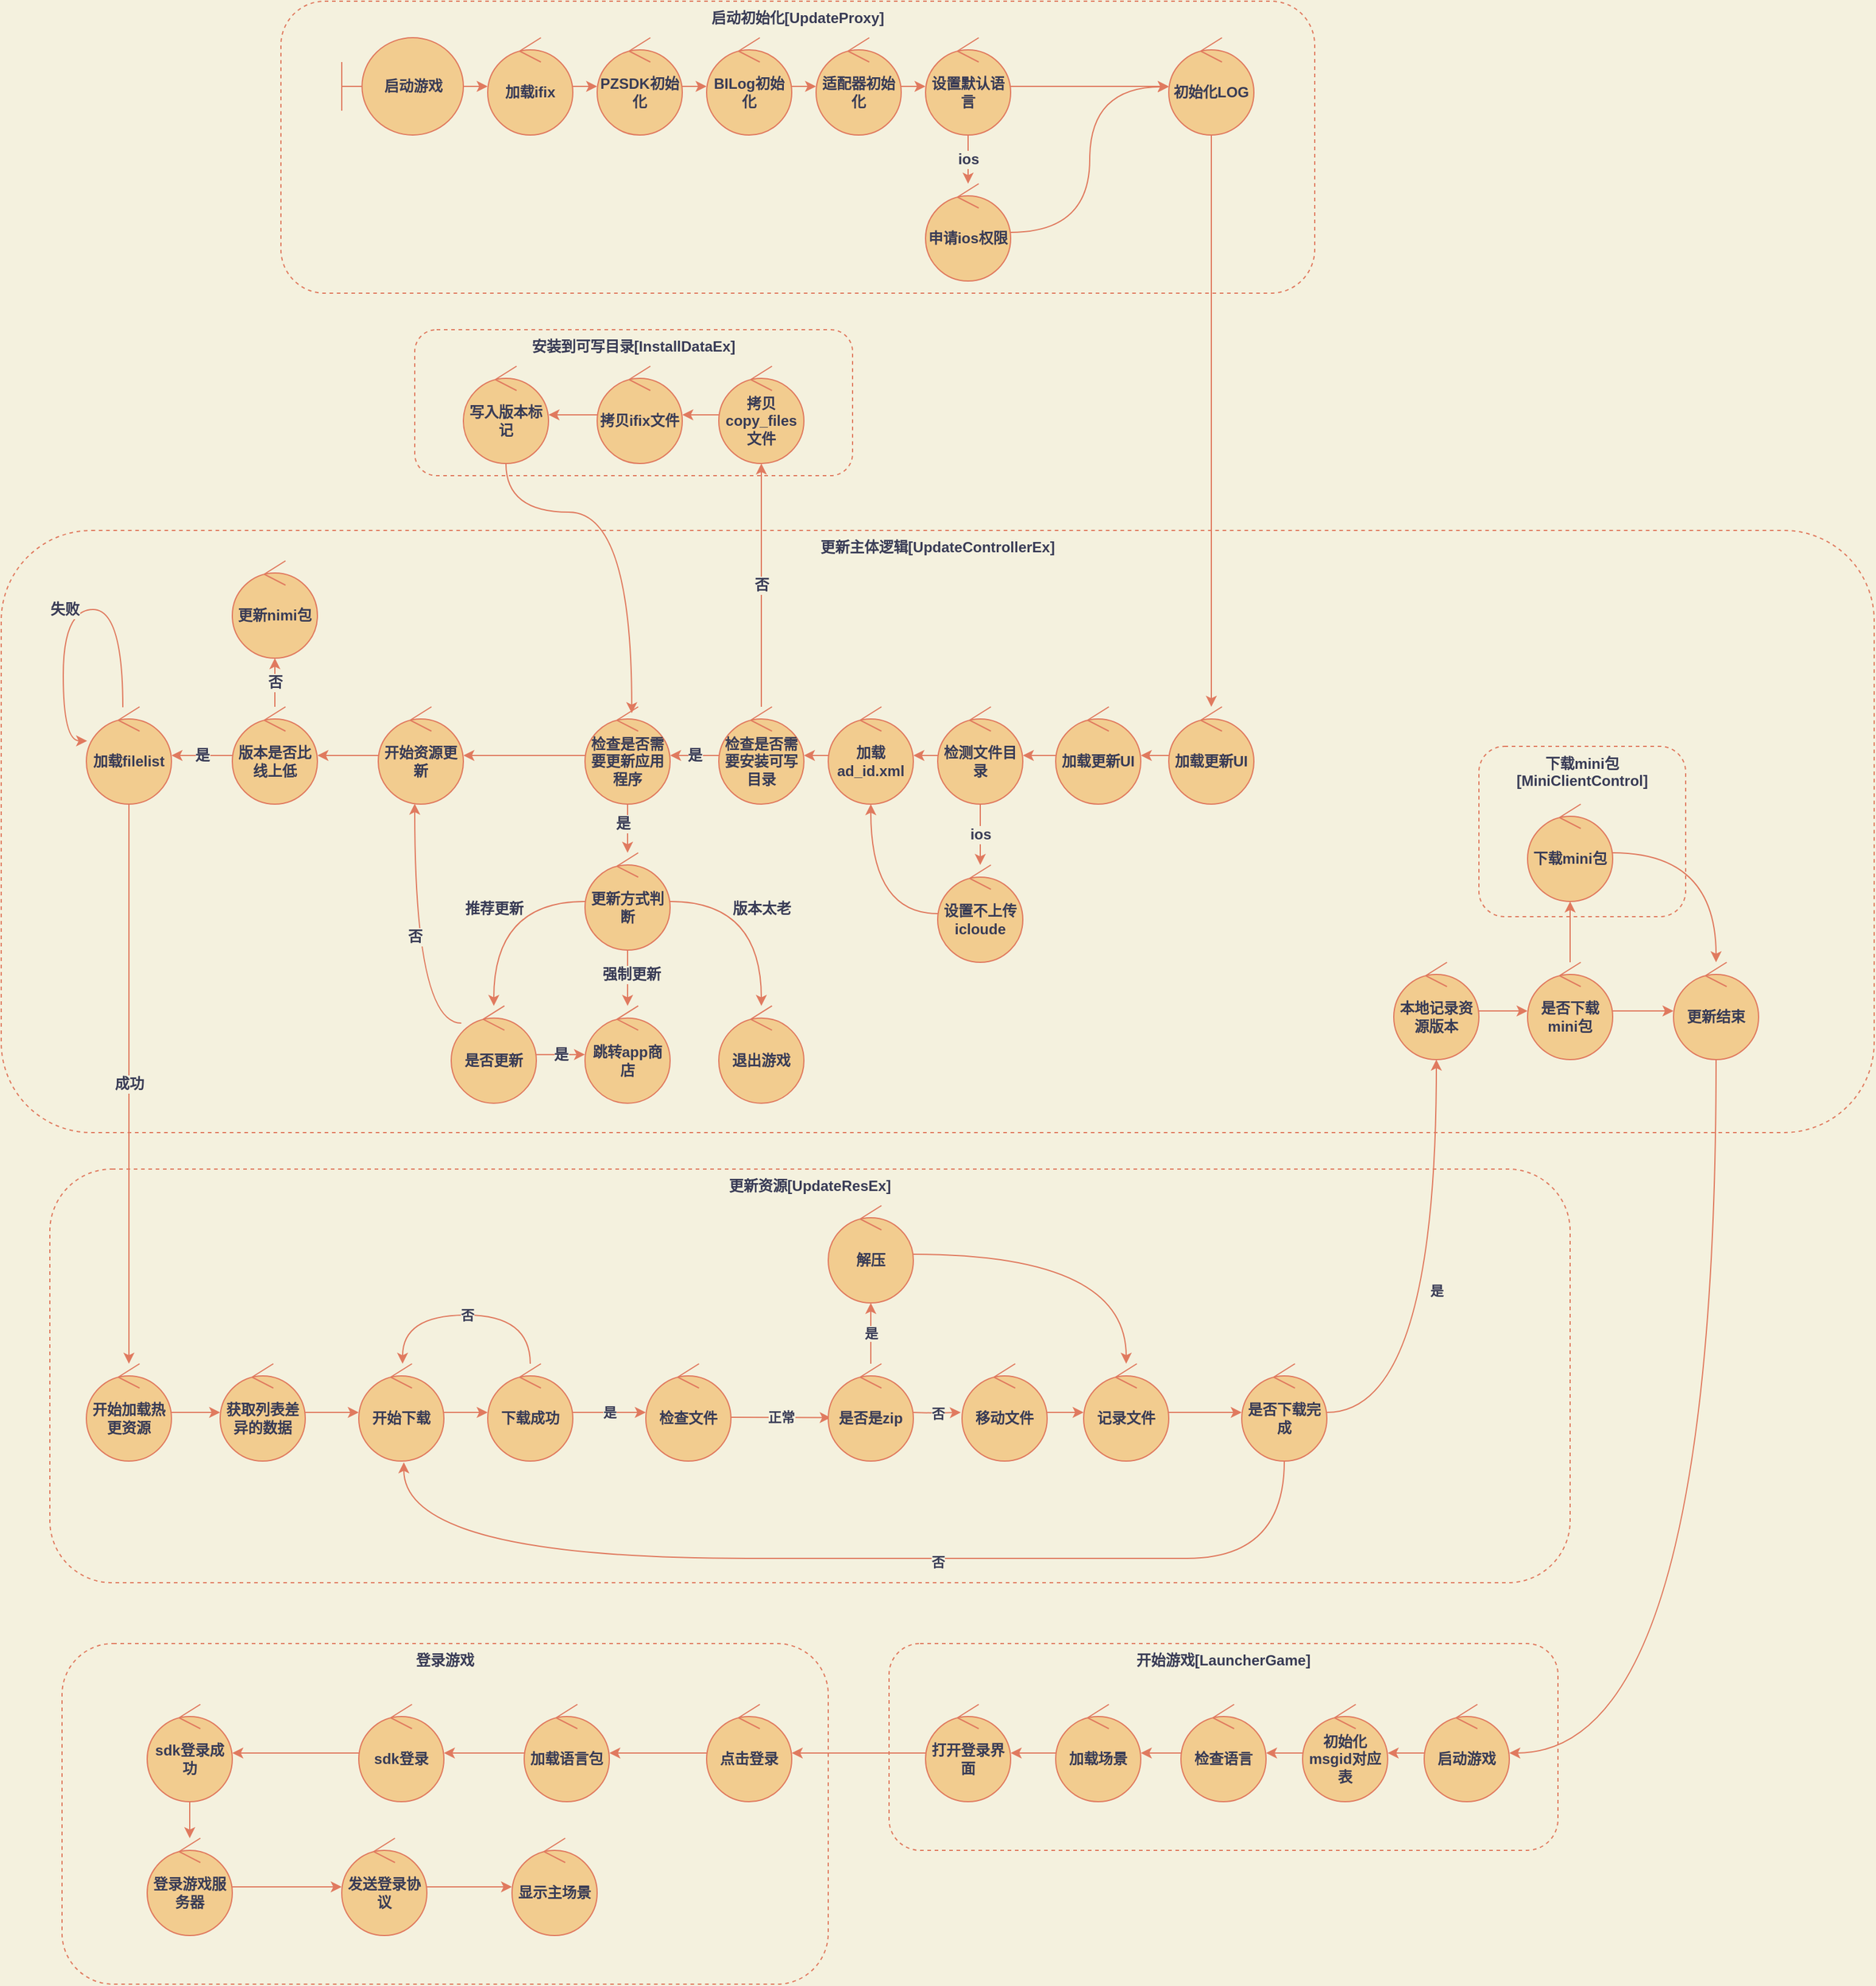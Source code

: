 <mxfile version="18.2.0" type="github">
  <diagram id="8CQ7pHACSbwYYKle6tcx" name="第 1 页">
    <mxGraphModel dx="1824" dy="982" grid="0" gridSize="10" guides="1" tooltips="1" connect="1" arrows="1" fold="1" page="0" pageScale="1" pageWidth="827" pageHeight="1169" background="#F4F1DE" math="0" shadow="0">
      <root>
        <mxCell id="0" />
        <mxCell id="1" parent="0" />
        <mxCell id="T8f0lB24S4ym5IK2Bucu-37" value="更新主体逻辑[UpdateControllerEx]" style="rounded=1;whiteSpace=wrap;html=1;fontSize=12;dashed=1;fillColor=none;verticalAlign=top;fontStyle=1;strokeColor=#E07A5F;fontColor=#393C56;" parent="1" vertex="1">
          <mxGeometry x="50" y="585" width="1540" height="495" as="geometry" />
        </mxCell>
        <mxCell id="T8f0lB24S4ym5IK2Bucu-40" value="开始游戏[LauncherGame]" style="rounded=1;whiteSpace=wrap;html=1;fontSize=12;dashed=1;fillColor=none;verticalAlign=top;fontStyle=1;strokeColor=#E07A5F;fontColor=#393C56;" parent="1" vertex="1">
          <mxGeometry x="780" y="1500" width="550" height="170" as="geometry" />
        </mxCell>
        <mxCell id="T8f0lB24S4ym5IK2Bucu-38" value="下载mini包&lt;br&gt;[MiniClientControl]" style="rounded=1;whiteSpace=wrap;html=1;fontSize=12;dashed=1;fillColor=none;verticalAlign=top;fontStyle=1;strokeColor=#E07A5F;fontColor=#393C56;" parent="1" vertex="1">
          <mxGeometry x="1265" y="762.5" width="170" height="140" as="geometry" />
        </mxCell>
        <mxCell id="Xlquk3ks9NL8d3izdVPQ-58" value="启动初始化[UpdateProxy]" style="rounded=1;whiteSpace=wrap;html=1;fontSize=12;dashed=1;fillColor=none;verticalAlign=top;fontStyle=1;strokeColor=#E07A5F;fontColor=#393C56;" parent="1" vertex="1">
          <mxGeometry x="280" y="150" width="850" height="240" as="geometry" />
        </mxCell>
        <mxCell id="T8f0lB24S4ym5IK2Bucu-29" value="更新资源[UpdateResEx]" style="rounded=1;whiteSpace=wrap;html=1;fontSize=12;dashed=1;fillColor=none;verticalAlign=top;fontStyle=1;strokeColor=#E07A5F;fontColor=#393C56;" parent="1" vertex="1">
          <mxGeometry x="90" y="1110" width="1250" height="340" as="geometry" />
        </mxCell>
        <mxCell id="Xlquk3ks9NL8d3izdVPQ-56" value="安装到可写目录[InstallDataEx]" style="rounded=1;whiteSpace=wrap;html=1;fontSize=12;dashed=1;fillColor=none;verticalAlign=top;fontStyle=1;strokeColor=#E07A5F;fontColor=#393C56;" parent="1" vertex="1">
          <mxGeometry x="390" y="420" width="360" height="120" as="geometry" />
        </mxCell>
        <mxCell id="Xlquk3ks9NL8d3izdVPQ-8" style="edgeStyle=orthogonalEdgeStyle;rounded=1;orthogonalLoop=1;jettySize=auto;html=1;fontSize=12;fontStyle=1;labelBackgroundColor=#F4F1DE;strokeColor=#E07A5F;fontColor=#393C56;curved=1;" parent="1" source="Xlquk3ks9NL8d3izdVPQ-1" target="Xlquk3ks9NL8d3izdVPQ-6" edge="1">
          <mxGeometry relative="1" as="geometry" />
        </mxCell>
        <mxCell id="Xlquk3ks9NL8d3izdVPQ-1" value="启动游戏" style="shape=umlBoundary;whiteSpace=wrap;html=1;fontSize=12;rounded=1;fontStyle=1;fillColor=#F2CC8F;strokeColor=#E07A5F;fontColor=#393C56;" parent="1" vertex="1">
          <mxGeometry x="330" y="180" width="100" height="80" as="geometry" />
        </mxCell>
        <mxCell id="Xlquk3ks9NL8d3izdVPQ-10" value="" style="edgeStyle=orthogonalEdgeStyle;rounded=1;orthogonalLoop=1;jettySize=auto;html=1;fontSize=12;fontStyle=1;labelBackgroundColor=#F4F1DE;strokeColor=#E07A5F;fontColor=#393C56;curved=1;" parent="1" source="Xlquk3ks9NL8d3izdVPQ-6" target="Xlquk3ks9NL8d3izdVPQ-9" edge="1">
          <mxGeometry relative="1" as="geometry" />
        </mxCell>
        <mxCell id="Xlquk3ks9NL8d3izdVPQ-6" value="加载ifix" style="ellipse;shape=umlControl;whiteSpace=wrap;html=1;fontSize=12;rounded=1;fontStyle=1;fillColor=#F2CC8F;strokeColor=#E07A5F;fontColor=#393C56;" parent="1" vertex="1">
          <mxGeometry x="450" y="180" width="70" height="80" as="geometry" />
        </mxCell>
        <mxCell id="Xlquk3ks9NL8d3izdVPQ-12" value="" style="edgeStyle=orthogonalEdgeStyle;rounded=1;orthogonalLoop=1;jettySize=auto;html=1;fontSize=12;fontStyle=1;labelBackgroundColor=#F4F1DE;strokeColor=#E07A5F;fontColor=#393C56;curved=1;" parent="1" source="Xlquk3ks9NL8d3izdVPQ-9" target="Xlquk3ks9NL8d3izdVPQ-11" edge="1">
          <mxGeometry relative="1" as="geometry" />
        </mxCell>
        <mxCell id="Xlquk3ks9NL8d3izdVPQ-9" value="PZSDK初始化" style="ellipse;shape=umlControl;whiteSpace=wrap;html=1;fontSize=12;rounded=1;fontStyle=1;fillColor=#F2CC8F;strokeColor=#E07A5F;fontColor=#393C56;" parent="1" vertex="1">
          <mxGeometry x="540" y="180" width="70" height="80" as="geometry" />
        </mxCell>
        <mxCell id="Xlquk3ks9NL8d3izdVPQ-14" value="" style="edgeStyle=orthogonalEdgeStyle;rounded=1;orthogonalLoop=1;jettySize=auto;html=1;fontSize=12;fontStyle=1;labelBackgroundColor=#F4F1DE;strokeColor=#E07A5F;fontColor=#393C56;curved=1;" parent="1" source="Xlquk3ks9NL8d3izdVPQ-11" target="Xlquk3ks9NL8d3izdVPQ-13" edge="1">
          <mxGeometry relative="1" as="geometry" />
        </mxCell>
        <mxCell id="Xlquk3ks9NL8d3izdVPQ-11" value="BILog初始化" style="ellipse;shape=umlControl;whiteSpace=wrap;html=1;fontSize=12;rounded=1;fontStyle=1;fillColor=#F2CC8F;strokeColor=#E07A5F;fontColor=#393C56;" parent="1" vertex="1">
          <mxGeometry x="630" y="180" width="70" height="80" as="geometry" />
        </mxCell>
        <mxCell id="Xlquk3ks9NL8d3izdVPQ-17" value="" style="edgeStyle=orthogonalEdgeStyle;rounded=1;orthogonalLoop=1;jettySize=auto;html=1;fontSize=12;fontStyle=1;labelBackgroundColor=#F4F1DE;strokeColor=#E07A5F;fontColor=#393C56;curved=1;" parent="1" source="Xlquk3ks9NL8d3izdVPQ-13" target="Xlquk3ks9NL8d3izdVPQ-16" edge="1">
          <mxGeometry relative="1" as="geometry" />
        </mxCell>
        <mxCell id="Xlquk3ks9NL8d3izdVPQ-13" value="适配器初始化" style="ellipse;shape=umlControl;whiteSpace=wrap;html=1;fontSize=12;rounded=1;fontStyle=1;fillColor=#F2CC8F;strokeColor=#E07A5F;fontColor=#393C56;" parent="1" vertex="1">
          <mxGeometry x="720" y="180" width="70" height="80" as="geometry" />
        </mxCell>
        <mxCell id="Xlquk3ks9NL8d3izdVPQ-19" value="ios" style="edgeStyle=orthogonalEdgeStyle;rounded=1;orthogonalLoop=1;jettySize=auto;html=1;fontSize=12;fontStyle=1;labelBackgroundColor=#F4F1DE;strokeColor=#E07A5F;fontColor=#393C56;curved=1;" parent="1" source="Xlquk3ks9NL8d3izdVPQ-16" target="Xlquk3ks9NL8d3izdVPQ-18" edge="1">
          <mxGeometry relative="1" as="geometry">
            <Array as="points">
              <mxPoint x="845" y="290" />
              <mxPoint x="845" y="290" />
            </Array>
          </mxGeometry>
        </mxCell>
        <mxCell id="EIbtX5MXRiDElDqHODDC-1" style="edgeStyle=orthogonalEdgeStyle;rounded=1;orthogonalLoop=1;jettySize=auto;html=1;fontStyle=1;labelBackgroundColor=#F4F1DE;strokeColor=#E07A5F;fontColor=#393C56;curved=1;" parent="1" source="Xlquk3ks9NL8d3izdVPQ-16" target="Xlquk3ks9NL8d3izdVPQ-23" edge="1">
          <mxGeometry relative="1" as="geometry" />
        </mxCell>
        <mxCell id="Xlquk3ks9NL8d3izdVPQ-16" value="设置默认语言" style="ellipse;shape=umlControl;whiteSpace=wrap;html=1;fontSize=12;rounded=1;fontStyle=1;fillColor=#F2CC8F;strokeColor=#E07A5F;fontColor=#393C56;" parent="1" vertex="1">
          <mxGeometry x="810" y="180" width="70" height="80" as="geometry" />
        </mxCell>
        <mxCell id="EIbtX5MXRiDElDqHODDC-2" style="edgeStyle=orthogonalEdgeStyle;rounded=1;orthogonalLoop=1;jettySize=auto;html=1;entryX=0.002;entryY=0.504;entryDx=0;entryDy=0;entryPerimeter=0;fontStyle=1;labelBackgroundColor=#F4F1DE;strokeColor=#E07A5F;fontColor=#393C56;curved=1;" parent="1" source="Xlquk3ks9NL8d3izdVPQ-18" target="Xlquk3ks9NL8d3izdVPQ-23" edge="1">
          <mxGeometry relative="1" as="geometry" />
        </mxCell>
        <mxCell id="Xlquk3ks9NL8d3izdVPQ-18" value="申请ios权限" style="ellipse;shape=umlControl;whiteSpace=wrap;html=1;fontSize=12;rounded=1;fontStyle=1;fillColor=#F2CC8F;strokeColor=#E07A5F;fontColor=#393C56;" parent="1" vertex="1">
          <mxGeometry x="810" y="300" width="70" height="80" as="geometry" />
        </mxCell>
        <mxCell id="Xlquk3ks9NL8d3izdVPQ-26" value="" style="edgeStyle=orthogonalEdgeStyle;rounded=1;orthogonalLoop=1;jettySize=auto;html=1;fontSize=12;fontStyle=1;labelBackgroundColor=#F4F1DE;strokeColor=#E07A5F;fontColor=#393C56;curved=1;" parent="1" source="Xlquk3ks9NL8d3izdVPQ-23" target="Xlquk3ks9NL8d3izdVPQ-25" edge="1">
          <mxGeometry relative="1" as="geometry" />
        </mxCell>
        <mxCell id="Xlquk3ks9NL8d3izdVPQ-23" value="初始化LOG" style="ellipse;shape=umlControl;whiteSpace=wrap;html=1;fontSize=12;rounded=1;fontStyle=1;fillColor=#F2CC8F;strokeColor=#E07A5F;fontColor=#393C56;" parent="1" vertex="1">
          <mxGeometry x="1010" y="180" width="70" height="80" as="geometry" />
        </mxCell>
        <mxCell id="Xlquk3ks9NL8d3izdVPQ-29" value="" style="edgeStyle=orthogonalEdgeStyle;rounded=1;orthogonalLoop=1;jettySize=auto;html=1;fontSize=12;fontStyle=1;labelBackgroundColor=#F4F1DE;strokeColor=#E07A5F;fontColor=#393C56;curved=1;" parent="1" source="Xlquk3ks9NL8d3izdVPQ-25" target="Xlquk3ks9NL8d3izdVPQ-28" edge="1">
          <mxGeometry relative="1" as="geometry" />
        </mxCell>
        <mxCell id="Xlquk3ks9NL8d3izdVPQ-25" value="加载更新UI" style="ellipse;shape=umlControl;whiteSpace=wrap;html=1;fontSize=12;rounded=1;fontStyle=1;fillColor=#F2CC8F;strokeColor=#E07A5F;fontColor=#393C56;" parent="1" vertex="1">
          <mxGeometry x="1010" y="730" width="70" height="80" as="geometry" />
        </mxCell>
        <mxCell id="Xlquk3ks9NL8d3izdVPQ-31" value="" style="edgeStyle=orthogonalEdgeStyle;rounded=1;orthogonalLoop=1;jettySize=auto;html=1;fontSize=12;fontStyle=1;labelBackgroundColor=#F4F1DE;strokeColor=#E07A5F;fontColor=#393C56;curved=1;" parent="1" source="Xlquk3ks9NL8d3izdVPQ-28" target="Xlquk3ks9NL8d3izdVPQ-30" edge="1">
          <mxGeometry relative="1" as="geometry" />
        </mxCell>
        <mxCell id="Xlquk3ks9NL8d3izdVPQ-28" value="加载更新UI" style="ellipse;shape=umlControl;whiteSpace=wrap;html=1;fontSize=12;rounded=1;fontStyle=1;fillColor=#F2CC8F;strokeColor=#E07A5F;fontColor=#393C56;" parent="1" vertex="1">
          <mxGeometry x="917" y="730" width="70" height="80" as="geometry" />
        </mxCell>
        <mxCell id="Xlquk3ks9NL8d3izdVPQ-33" value="" style="edgeStyle=orthogonalEdgeStyle;rounded=1;orthogonalLoop=1;jettySize=auto;html=1;fontSize=12;fontStyle=1;labelBackgroundColor=#F4F1DE;strokeColor=#E07A5F;fontColor=#393C56;curved=1;" parent="1" source="Xlquk3ks9NL8d3izdVPQ-30" target="Xlquk3ks9NL8d3izdVPQ-32" edge="1">
          <mxGeometry relative="1" as="geometry" />
        </mxCell>
        <mxCell id="Xlquk3ks9NL8d3izdVPQ-35" value="ios" style="edgeStyle=orthogonalEdgeStyle;rounded=1;orthogonalLoop=1;jettySize=auto;html=1;fontSize=12;fontStyle=1;labelBackgroundColor=#F4F1DE;strokeColor=#E07A5F;fontColor=#393C56;curved=1;" parent="1" source="Xlquk3ks9NL8d3izdVPQ-30" target="Xlquk3ks9NL8d3izdVPQ-34" edge="1">
          <mxGeometry relative="1" as="geometry" />
        </mxCell>
        <mxCell id="Xlquk3ks9NL8d3izdVPQ-30" value="检测文件目录" style="ellipse;shape=umlControl;whiteSpace=wrap;html=1;fontSize=12;rounded=1;fontStyle=1;fillColor=#F2CC8F;strokeColor=#E07A5F;fontColor=#393C56;" parent="1" vertex="1">
          <mxGeometry x="820" y="730" width="70" height="80" as="geometry" />
        </mxCell>
        <mxCell id="Xlquk3ks9NL8d3izdVPQ-38" value="" style="edgeStyle=orthogonalEdgeStyle;rounded=1;orthogonalLoop=1;jettySize=auto;html=1;fontSize=12;fontStyle=1;labelBackgroundColor=#F4F1DE;strokeColor=#E07A5F;fontColor=#393C56;curved=1;" parent="1" source="Xlquk3ks9NL8d3izdVPQ-32" target="Xlquk3ks9NL8d3izdVPQ-37" edge="1">
          <mxGeometry relative="1" as="geometry" />
        </mxCell>
        <mxCell id="Xlquk3ks9NL8d3izdVPQ-32" value="加载ad_id.xml" style="ellipse;shape=umlControl;whiteSpace=wrap;html=1;fontSize=12;rounded=1;fontStyle=1;fillColor=#F2CC8F;strokeColor=#E07A5F;fontColor=#393C56;" parent="1" vertex="1">
          <mxGeometry x="730" y="730" width="70" height="80" as="geometry" />
        </mxCell>
        <mxCell id="Xlquk3ks9NL8d3izdVPQ-36" style="edgeStyle=orthogonalEdgeStyle;rounded=1;orthogonalLoop=1;jettySize=auto;html=1;fontSize=12;fontStyle=1;labelBackgroundColor=#F4F1DE;strokeColor=#E07A5F;fontColor=#393C56;curved=1;" parent="1" source="Xlquk3ks9NL8d3izdVPQ-34" target="Xlquk3ks9NL8d3izdVPQ-32" edge="1">
          <mxGeometry relative="1" as="geometry" />
        </mxCell>
        <mxCell id="Xlquk3ks9NL8d3izdVPQ-34" value="设置不上传icloude" style="ellipse;shape=umlControl;whiteSpace=wrap;html=1;fontSize=12;rounded=1;fontStyle=1;fillColor=#F2CC8F;strokeColor=#E07A5F;fontColor=#393C56;" parent="1" vertex="1">
          <mxGeometry x="820" y="860" width="70" height="80" as="geometry" />
        </mxCell>
        <mxCell id="Xlquk3ks9NL8d3izdVPQ-60" value="是" style="edgeStyle=orthogonalEdgeStyle;rounded=1;orthogonalLoop=1;jettySize=auto;html=1;fontSize=12;fontStyle=1;labelBackgroundColor=#F4F1DE;strokeColor=#E07A5F;fontColor=#393C56;curved=1;" parent="1" source="Xlquk3ks9NL8d3izdVPQ-37" target="Xlquk3ks9NL8d3izdVPQ-59" edge="1">
          <mxGeometry relative="1" as="geometry" />
        </mxCell>
        <mxCell id="Xlquk3ks9NL8d3izdVPQ-78" value="否" style="edgeStyle=orthogonalEdgeStyle;rounded=1;orthogonalLoop=1;jettySize=auto;html=1;fontSize=12;fontStyle=1;labelBackgroundColor=#F4F1DE;strokeColor=#E07A5F;fontColor=#393C56;curved=1;" parent="1" source="Xlquk3ks9NL8d3izdVPQ-37" target="Xlquk3ks9NL8d3izdVPQ-41" edge="1">
          <mxGeometry relative="1" as="geometry" />
        </mxCell>
        <mxCell id="Xlquk3ks9NL8d3izdVPQ-37" value="检查是否需要安装可写目录" style="ellipse;shape=umlControl;whiteSpace=wrap;html=1;fontSize=12;rounded=1;fontStyle=1;fillColor=#F2CC8F;strokeColor=#E07A5F;fontColor=#393C56;" parent="1" vertex="1">
          <mxGeometry x="640" y="730" width="70" height="80" as="geometry" />
        </mxCell>
        <mxCell id="Xlquk3ks9NL8d3izdVPQ-50" value="" style="edgeStyle=orthogonalEdgeStyle;rounded=1;orthogonalLoop=1;jettySize=auto;html=1;fontSize=12;fontStyle=1;labelBackgroundColor=#F4F1DE;strokeColor=#E07A5F;fontColor=#393C56;curved=1;" parent="1" source="Xlquk3ks9NL8d3izdVPQ-41" target="Xlquk3ks9NL8d3izdVPQ-49" edge="1">
          <mxGeometry relative="1" as="geometry" />
        </mxCell>
        <mxCell id="Xlquk3ks9NL8d3izdVPQ-41" value="拷贝copy_files文件" style="ellipse;shape=umlControl;whiteSpace=wrap;html=1;fontSize=12;rounded=1;fontStyle=1;fillColor=#F2CC8F;strokeColor=#E07A5F;fontColor=#393C56;" parent="1" vertex="1">
          <mxGeometry x="640" y="450" width="70" height="80" as="geometry" />
        </mxCell>
        <mxCell id="Xlquk3ks9NL8d3izdVPQ-52" value="" style="edgeStyle=orthogonalEdgeStyle;rounded=1;orthogonalLoop=1;jettySize=auto;html=1;fontSize=12;fontStyle=1;labelBackgroundColor=#F4F1DE;strokeColor=#E07A5F;fontColor=#393C56;curved=1;" parent="1" source="Xlquk3ks9NL8d3izdVPQ-49" target="Xlquk3ks9NL8d3izdVPQ-51" edge="1">
          <mxGeometry relative="1" as="geometry" />
        </mxCell>
        <mxCell id="Xlquk3ks9NL8d3izdVPQ-49" value="拷贝ifix文件" style="ellipse;shape=umlControl;whiteSpace=wrap;html=1;fontSize=12;rounded=1;fontStyle=1;fillColor=#F2CC8F;strokeColor=#E07A5F;fontColor=#393C56;" parent="1" vertex="1">
          <mxGeometry x="540" y="450" width="70" height="80" as="geometry" />
        </mxCell>
        <mxCell id="Xlquk3ks9NL8d3izdVPQ-77" style="edgeStyle=orthogonalEdgeStyle;rounded=1;orthogonalLoop=1;jettySize=auto;html=1;entryX=0.549;entryY=0.065;entryDx=0;entryDy=0;entryPerimeter=0;fontSize=12;fontStyle=1;labelBackgroundColor=#F4F1DE;strokeColor=#E07A5F;fontColor=#393C56;curved=1;" parent="1" source="Xlquk3ks9NL8d3izdVPQ-51" target="Xlquk3ks9NL8d3izdVPQ-59" edge="1">
          <mxGeometry relative="1" as="geometry">
            <Array as="points">
              <mxPoint x="465" y="570" />
              <mxPoint x="568" y="570" />
            </Array>
          </mxGeometry>
        </mxCell>
        <mxCell id="Xlquk3ks9NL8d3izdVPQ-51" value="写入版本标记" style="ellipse;shape=umlControl;whiteSpace=wrap;html=1;fontSize=12;rounded=1;fontStyle=1;fillColor=#F2CC8F;strokeColor=#E07A5F;fontColor=#393C56;" parent="1" vertex="1">
          <mxGeometry x="430" y="450" width="70" height="80" as="geometry" />
        </mxCell>
        <mxCell id="Xlquk3ks9NL8d3izdVPQ-62" value="" style="edgeStyle=orthogonalEdgeStyle;rounded=1;orthogonalLoop=1;jettySize=auto;html=1;fontSize=12;fontStyle=1;labelBackgroundColor=#F4F1DE;strokeColor=#E07A5F;fontColor=#393C56;curved=1;" parent="1" source="Xlquk3ks9NL8d3izdVPQ-59" target="Xlquk3ks9NL8d3izdVPQ-61" edge="1">
          <mxGeometry relative="1" as="geometry" />
        </mxCell>
        <mxCell id="Xlquk3ks9NL8d3izdVPQ-63" value="是" style="edgeLabel;html=1;align=center;verticalAlign=middle;resizable=0;points=[];fontSize=12;rounded=1;fontStyle=1;labelBackgroundColor=#F4F1DE;fontColor=#393C56;" parent="Xlquk3ks9NL8d3izdVPQ-62" vertex="1" connectable="0">
          <mxGeometry x="-0.208" y="-4" relative="1" as="geometry">
            <mxPoint as="offset" />
          </mxGeometry>
        </mxCell>
        <mxCell id="Xlquk3ks9NL8d3izdVPQ-75" style="edgeStyle=orthogonalEdgeStyle;rounded=1;orthogonalLoop=1;jettySize=auto;html=1;fontSize=12;fontStyle=1;labelBackgroundColor=#F4F1DE;strokeColor=#E07A5F;fontColor=#393C56;curved=1;" parent="1" source="Xlquk3ks9NL8d3izdVPQ-59" target="Xlquk3ks9NL8d3izdVPQ-73" edge="1">
          <mxGeometry relative="1" as="geometry" />
        </mxCell>
        <mxCell id="Xlquk3ks9NL8d3izdVPQ-59" value="检查是否需要更新应用程序" style="ellipse;shape=umlControl;whiteSpace=wrap;html=1;fontSize=12;rounded=1;fontStyle=1;fillColor=#F2CC8F;strokeColor=#E07A5F;fontColor=#393C56;" parent="1" vertex="1">
          <mxGeometry x="530" y="730" width="70" height="80" as="geometry" />
        </mxCell>
        <mxCell id="Xlquk3ks9NL8d3izdVPQ-65" value="" style="edgeStyle=orthogonalEdgeStyle;rounded=1;orthogonalLoop=1;jettySize=auto;html=1;fontSize=12;fontStyle=1;labelBackgroundColor=#F4F1DE;strokeColor=#E07A5F;fontColor=#393C56;curved=1;" parent="1" source="Xlquk3ks9NL8d3izdVPQ-61" target="Xlquk3ks9NL8d3izdVPQ-64" edge="1">
          <mxGeometry relative="1" as="geometry" />
        </mxCell>
        <mxCell id="Xlquk3ks9NL8d3izdVPQ-66" value="强制更新" style="edgeLabel;html=1;align=center;verticalAlign=middle;resizable=0;points=[];fontSize=12;rounded=1;fontStyle=1;labelBackgroundColor=#F4F1DE;fontColor=#393C56;" parent="Xlquk3ks9NL8d3izdVPQ-65" vertex="1" connectable="0">
          <mxGeometry x="-0.136" y="3" relative="1" as="geometry">
            <mxPoint as="offset" />
          </mxGeometry>
        </mxCell>
        <mxCell id="Xlquk3ks9NL8d3izdVPQ-68" value="推荐更新" style="edgeStyle=orthogonalEdgeStyle;rounded=1;orthogonalLoop=1;jettySize=auto;html=1;fontSize=12;fontStyle=1;labelBackgroundColor=#F4F1DE;strokeColor=#E07A5F;fontColor=#393C56;curved=1;" parent="1" source="Xlquk3ks9NL8d3izdVPQ-61" target="Xlquk3ks9NL8d3izdVPQ-67" edge="1">
          <mxGeometry relative="1" as="geometry" />
        </mxCell>
        <mxCell id="Xlquk3ks9NL8d3izdVPQ-70" value="版本太老" style="edgeStyle=orthogonalEdgeStyle;rounded=1;orthogonalLoop=1;jettySize=auto;html=1;fontSize=12;fontStyle=1;labelBackgroundColor=#F4F1DE;strokeColor=#E07A5F;fontColor=#393C56;curved=1;" parent="1" source="Xlquk3ks9NL8d3izdVPQ-61" target="Xlquk3ks9NL8d3izdVPQ-69" edge="1">
          <mxGeometry relative="1" as="geometry" />
        </mxCell>
        <mxCell id="Xlquk3ks9NL8d3izdVPQ-61" value="更新方式判断" style="ellipse;shape=umlControl;whiteSpace=wrap;html=1;fontSize=12;rounded=1;fontStyle=1;fillColor=#F2CC8F;strokeColor=#E07A5F;fontColor=#393C56;" parent="1" vertex="1">
          <mxGeometry x="530" y="850" width="70" height="80" as="geometry" />
        </mxCell>
        <mxCell id="Xlquk3ks9NL8d3izdVPQ-64" value="跳转app商店" style="ellipse;shape=umlControl;whiteSpace=wrap;html=1;fontSize=12;rounded=1;fontStyle=1;fillColor=#F2CC8F;strokeColor=#E07A5F;fontColor=#393C56;" parent="1" vertex="1">
          <mxGeometry x="530" y="975.83" width="70" height="80" as="geometry" />
        </mxCell>
        <mxCell id="Xlquk3ks9NL8d3izdVPQ-72" value="是" style="edgeStyle=orthogonalEdgeStyle;rounded=1;orthogonalLoop=1;jettySize=auto;html=1;fontSize=12;fontStyle=1;labelBackgroundColor=#F4F1DE;strokeColor=#E07A5F;fontColor=#393C56;curved=1;" parent="1" source="Xlquk3ks9NL8d3izdVPQ-67" target="Xlquk3ks9NL8d3izdVPQ-64" edge="1">
          <mxGeometry relative="1" as="geometry" />
        </mxCell>
        <mxCell id="Xlquk3ks9NL8d3izdVPQ-74" value="否" style="edgeStyle=orthogonalEdgeStyle;rounded=1;orthogonalLoop=1;jettySize=auto;html=1;fontSize=12;fontStyle=1;labelBackgroundColor=#F4F1DE;strokeColor=#E07A5F;fontColor=#393C56;curved=1;" parent="1" source="Xlquk3ks9NL8d3izdVPQ-67" target="Xlquk3ks9NL8d3izdVPQ-73" edge="1">
          <mxGeometry relative="1" as="geometry">
            <Array as="points">
              <mxPoint x="390" y="990" />
            </Array>
          </mxGeometry>
        </mxCell>
        <mxCell id="Xlquk3ks9NL8d3izdVPQ-67" value="是否更新" style="ellipse;shape=umlControl;whiteSpace=wrap;html=1;fontSize=12;rounded=1;fontStyle=1;fillColor=#F2CC8F;strokeColor=#E07A5F;fontColor=#393C56;" parent="1" vertex="1">
          <mxGeometry x="420" y="975.83" width="70" height="80" as="geometry" />
        </mxCell>
        <mxCell id="Xlquk3ks9NL8d3izdVPQ-69" value="退出游戏" style="ellipse;shape=umlControl;whiteSpace=wrap;html=1;fontSize=12;rounded=1;fontStyle=1;fillColor=#F2CC8F;strokeColor=#E07A5F;fontColor=#393C56;" parent="1" vertex="1">
          <mxGeometry x="640" y="975.83" width="70" height="80" as="geometry" />
        </mxCell>
        <mxCell id="Xlquk3ks9NL8d3izdVPQ-80" value="" style="edgeStyle=orthogonalEdgeStyle;rounded=1;orthogonalLoop=1;jettySize=auto;html=1;fontSize=12;fontStyle=1;labelBackgroundColor=#F4F1DE;strokeColor=#E07A5F;fontColor=#393C56;curved=1;" parent="1" source="Xlquk3ks9NL8d3izdVPQ-73" target="Xlquk3ks9NL8d3izdVPQ-79" edge="1">
          <mxGeometry relative="1" as="geometry" />
        </mxCell>
        <mxCell id="Xlquk3ks9NL8d3izdVPQ-73" value="开始资源更新" style="ellipse;shape=umlControl;whiteSpace=wrap;html=1;fontSize=12;rounded=1;fontStyle=1;fillColor=#F2CC8F;strokeColor=#E07A5F;fontColor=#393C56;" parent="1" vertex="1">
          <mxGeometry x="360" y="730" width="70" height="80" as="geometry" />
        </mxCell>
        <mxCell id="Xlquk3ks9NL8d3izdVPQ-82" value="是" style="edgeStyle=orthogonalEdgeStyle;rounded=1;orthogonalLoop=1;jettySize=auto;html=1;fontSize=12;fontStyle=1;labelBackgroundColor=#F4F1DE;strokeColor=#E07A5F;fontColor=#393C56;curved=1;" parent="1" source="Xlquk3ks9NL8d3izdVPQ-79" target="Xlquk3ks9NL8d3izdVPQ-81" edge="1">
          <mxGeometry relative="1" as="geometry" />
        </mxCell>
        <mxCell id="Xlquk3ks9NL8d3izdVPQ-84" value="否" style="edgeStyle=orthogonalEdgeStyle;rounded=1;orthogonalLoop=1;jettySize=auto;html=1;fontSize=12;fontStyle=1;labelBackgroundColor=#F4F1DE;strokeColor=#E07A5F;fontColor=#393C56;curved=1;" parent="1" source="Xlquk3ks9NL8d3izdVPQ-79" target="Xlquk3ks9NL8d3izdVPQ-83" edge="1">
          <mxGeometry relative="1" as="geometry" />
        </mxCell>
        <mxCell id="Xlquk3ks9NL8d3izdVPQ-79" value="版本是否比线上低" style="ellipse;shape=umlControl;whiteSpace=wrap;html=1;fontSize=12;rounded=1;fontStyle=1;fillColor=#F2CC8F;strokeColor=#E07A5F;fontColor=#393C56;" parent="1" vertex="1">
          <mxGeometry x="240" y="730" width="70" height="80" as="geometry" />
        </mxCell>
        <mxCell id="Xlquk3ks9NL8d3izdVPQ-90" value="成功" style="edgeStyle=orthogonalEdgeStyle;rounded=1;orthogonalLoop=1;jettySize=auto;html=1;fontSize=12;fontStyle=1;labelBackgroundColor=#F4F1DE;strokeColor=#E07A5F;fontColor=#393C56;curved=1;" parent="1" source="Xlquk3ks9NL8d3izdVPQ-81" target="Xlquk3ks9NL8d3izdVPQ-89" edge="1">
          <mxGeometry relative="1" as="geometry" />
        </mxCell>
        <mxCell id="Xlquk3ks9NL8d3izdVPQ-92" value="失败" style="edgeStyle=orthogonalEdgeStyle;rounded=1;orthogonalLoop=1;jettySize=auto;html=1;fontSize=12;entryX=0.009;entryY=0.35;entryDx=0;entryDy=0;entryPerimeter=0;fontStyle=1;labelBackgroundColor=#F4F1DE;strokeColor=#E07A5F;fontColor=#393C56;curved=1;" parent="1" source="Xlquk3ks9NL8d3izdVPQ-81" target="Xlquk3ks9NL8d3izdVPQ-81" edge="1">
          <mxGeometry relative="1" as="geometry">
            <mxPoint x="135" y="590" as="targetPoint" />
            <Array as="points">
              <mxPoint x="150" y="650" />
              <mxPoint x="101" y="650" />
              <mxPoint x="101" y="758" />
            </Array>
          </mxGeometry>
        </mxCell>
        <mxCell id="Xlquk3ks9NL8d3izdVPQ-81" value="加载filelist" style="ellipse;shape=umlControl;whiteSpace=wrap;html=1;fontSize=12;rounded=1;fontStyle=1;fillColor=#F2CC8F;strokeColor=#E07A5F;fontColor=#393C56;" parent="1" vertex="1">
          <mxGeometry x="120" y="730" width="70" height="80" as="geometry" />
        </mxCell>
        <mxCell id="Xlquk3ks9NL8d3izdVPQ-83" value="更新nimi包" style="ellipse;shape=umlControl;whiteSpace=wrap;html=1;fontSize=12;rounded=1;fontStyle=1;fillColor=#F2CC8F;strokeColor=#E07A5F;fontColor=#393C56;" parent="1" vertex="1">
          <mxGeometry x="240" y="610" width="70" height="80" as="geometry" />
        </mxCell>
        <mxCell id="T8f0lB24S4ym5IK2Bucu-2" value="" style="edgeStyle=orthogonalEdgeStyle;rounded=1;orthogonalLoop=1;jettySize=auto;html=1;fontStyle=1;labelBackgroundColor=#F4F1DE;strokeColor=#E07A5F;fontColor=#393C56;curved=1;" parent="1" source="Xlquk3ks9NL8d3izdVPQ-89" target="T8f0lB24S4ym5IK2Bucu-1" edge="1">
          <mxGeometry relative="1" as="geometry" />
        </mxCell>
        <mxCell id="Xlquk3ks9NL8d3izdVPQ-89" value="开始加载热更资源" style="ellipse;shape=umlControl;whiteSpace=wrap;html=1;fontSize=12;rounded=1;fontStyle=1;fillColor=#F2CC8F;strokeColor=#E07A5F;fontColor=#393C56;" parent="1" vertex="1">
          <mxGeometry x="120" y="1270" width="70" height="80" as="geometry" />
        </mxCell>
        <mxCell id="T8f0lB24S4ym5IK2Bucu-4" value="" style="edgeStyle=orthogonalEdgeStyle;rounded=1;orthogonalLoop=1;jettySize=auto;html=1;fontStyle=1;labelBackgroundColor=#F4F1DE;strokeColor=#E07A5F;fontColor=#393C56;curved=1;" parent="1" source="T8f0lB24S4ym5IK2Bucu-1" target="T8f0lB24S4ym5IK2Bucu-3" edge="1">
          <mxGeometry relative="1" as="geometry" />
        </mxCell>
        <mxCell id="T8f0lB24S4ym5IK2Bucu-1" value="获取列表差异的数据" style="ellipse;shape=umlControl;whiteSpace=wrap;html=1;fontSize=12;rounded=1;fontStyle=1;fillColor=#F2CC8F;strokeColor=#E07A5F;fontColor=#393C56;" parent="1" vertex="1">
          <mxGeometry x="230" y="1270" width="70" height="80" as="geometry" />
        </mxCell>
        <mxCell id="T8f0lB24S4ym5IK2Bucu-6" value="" style="edgeStyle=orthogonalEdgeStyle;rounded=1;orthogonalLoop=1;jettySize=auto;html=1;fontStyle=1;labelBackgroundColor=#F4F1DE;strokeColor=#E07A5F;fontColor=#393C56;curved=1;" parent="1" source="T8f0lB24S4ym5IK2Bucu-3" target="T8f0lB24S4ym5IK2Bucu-5" edge="1">
          <mxGeometry relative="1" as="geometry" />
        </mxCell>
        <mxCell id="T8f0lB24S4ym5IK2Bucu-3" value="开始下载" style="ellipse;shape=umlControl;whiteSpace=wrap;html=1;fontSize=12;rounded=1;fontStyle=1;fillColor=#F2CC8F;strokeColor=#E07A5F;fontColor=#393C56;" parent="1" vertex="1">
          <mxGeometry x="344" y="1270" width="70" height="80" as="geometry" />
        </mxCell>
        <mxCell id="T8f0lB24S4ym5IK2Bucu-13" value="是" style="edgeStyle=orthogonalEdgeStyle;rounded=1;orthogonalLoop=1;jettySize=auto;html=1;fontStyle=1;labelBackgroundColor=#F4F1DE;strokeColor=#E07A5F;fontColor=#393C56;curved=1;" parent="1" source="T8f0lB24S4ym5IK2Bucu-5" target="T8f0lB24S4ym5IK2Bucu-12" edge="1">
          <mxGeometry relative="1" as="geometry" />
        </mxCell>
        <mxCell id="EIbtX5MXRiDElDqHODDC-8" value="否" style="edgeStyle=orthogonalEdgeStyle;rounded=1;orthogonalLoop=1;jettySize=auto;html=1;fontStyle=1;labelBackgroundColor=#F4F1DE;strokeColor=#E07A5F;fontColor=#393C56;curved=1;" parent="1" source="T8f0lB24S4ym5IK2Bucu-5" target="T8f0lB24S4ym5IK2Bucu-3" edge="1">
          <mxGeometry relative="1" as="geometry">
            <Array as="points">
              <mxPoint x="485" y="1230" />
              <mxPoint x="380" y="1230" />
            </Array>
          </mxGeometry>
        </mxCell>
        <mxCell id="T8f0lB24S4ym5IK2Bucu-5" value="下载成功" style="ellipse;shape=umlControl;whiteSpace=wrap;html=1;fontSize=12;rounded=1;fontStyle=1;fillColor=#F2CC8F;strokeColor=#E07A5F;fontColor=#393C56;" parent="1" vertex="1">
          <mxGeometry x="450" y="1270" width="70" height="80" as="geometry" />
        </mxCell>
        <mxCell id="T8f0lB24S4ym5IK2Bucu-8" style="edgeStyle=orthogonalEdgeStyle;rounded=1;orthogonalLoop=1;jettySize=auto;html=1;entryX=0.529;entryY=1.013;entryDx=0;entryDy=0;entryPerimeter=0;fontStyle=1;labelBackgroundColor=#F4F1DE;strokeColor=#E07A5F;fontColor=#393C56;curved=1;" parent="1" source="T8f0lB24S4ym5IK2Bucu-7" target="T8f0lB24S4ym5IK2Bucu-3" edge="1">
          <mxGeometry relative="1" as="geometry">
            <Array as="points">
              <mxPoint x="945" y="1430" />
              <mxPoint x="437" y="1430" />
            </Array>
          </mxGeometry>
        </mxCell>
        <mxCell id="T8f0lB24S4ym5IK2Bucu-9" value="否" style="edgeLabel;html=1;align=center;verticalAlign=middle;resizable=0;points=[];rounded=1;fontStyle=1;labelBackgroundColor=#F4F1DE;fontColor=#393C56;" parent="T8f0lB24S4ym5IK2Bucu-8" vertex="1" connectable="0">
          <mxGeometry x="-0.173" y="3" relative="1" as="geometry">
            <mxPoint as="offset" />
          </mxGeometry>
        </mxCell>
        <mxCell id="T8f0lB24S4ym5IK2Bucu-11" value="是" style="edgeStyle=orthogonalEdgeStyle;rounded=1;orthogonalLoop=1;jettySize=auto;html=1;fontStyle=1;labelBackgroundColor=#F4F1DE;strokeColor=#E07A5F;fontColor=#393C56;curved=1;" parent="1" source="T8f0lB24S4ym5IK2Bucu-7" target="T8f0lB24S4ym5IK2Bucu-10" edge="1">
          <mxGeometry relative="1" as="geometry" />
        </mxCell>
        <mxCell id="T8f0lB24S4ym5IK2Bucu-7" value="是否下载完成" style="ellipse;shape=umlControl;whiteSpace=wrap;html=1;fontSize=12;rounded=1;fontStyle=1;fillColor=#F2CC8F;strokeColor=#E07A5F;fontColor=#393C56;" parent="1" vertex="1">
          <mxGeometry x="1070" y="1270" width="70" height="80" as="geometry" />
        </mxCell>
        <mxCell id="T8f0lB24S4ym5IK2Bucu-31" value="" style="edgeStyle=orthogonalEdgeStyle;rounded=1;orthogonalLoop=1;jettySize=auto;html=1;fontStyle=1;labelBackgroundColor=#F4F1DE;strokeColor=#E07A5F;fontColor=#393C56;curved=1;" parent="1" source="T8f0lB24S4ym5IK2Bucu-10" target="T8f0lB24S4ym5IK2Bucu-30" edge="1">
          <mxGeometry relative="1" as="geometry" />
        </mxCell>
        <mxCell id="T8f0lB24S4ym5IK2Bucu-10" value="本地记录资源版本" style="ellipse;shape=umlControl;whiteSpace=wrap;html=1;fontSize=12;rounded=1;fontStyle=1;fillColor=#F2CC8F;strokeColor=#E07A5F;fontColor=#393C56;" parent="1" vertex="1">
          <mxGeometry x="1195" y="940" width="70" height="80" as="geometry" />
        </mxCell>
        <mxCell id="T8f0lB24S4ym5IK2Bucu-15" value="正常" style="edgeStyle=orthogonalEdgeStyle;rounded=1;orthogonalLoop=1;jettySize=auto;html=1;entryX=0.029;entryY=0.554;entryDx=0;entryDy=0;entryPerimeter=0;fontStyle=1;labelBackgroundColor=#F4F1DE;strokeColor=#E07A5F;fontColor=#393C56;curved=1;" parent="1" source="T8f0lB24S4ym5IK2Bucu-12" target="T8f0lB24S4ym5IK2Bucu-16" edge="1">
          <mxGeometry relative="1" as="geometry">
            <mxPoint x="640" y="1310" as="targetPoint" />
            <Array as="points">
              <mxPoint x="700" y="1314" />
              <mxPoint x="700" y="1314" />
            </Array>
          </mxGeometry>
        </mxCell>
        <mxCell id="T8f0lB24S4ym5IK2Bucu-12" value="检查文件" style="ellipse;shape=umlControl;whiteSpace=wrap;html=1;fontSize=12;rounded=1;fontStyle=1;fillColor=#F2CC8F;strokeColor=#E07A5F;fontColor=#393C56;" parent="1" vertex="1">
          <mxGeometry x="580" y="1270" width="70" height="80" as="geometry" />
        </mxCell>
        <mxCell id="T8f0lB24S4ym5IK2Bucu-19" value="是" style="edgeStyle=orthogonalEdgeStyle;rounded=1;orthogonalLoop=1;jettySize=auto;html=1;fontStyle=1;labelBackgroundColor=#F4F1DE;strokeColor=#E07A5F;fontColor=#393C56;curved=1;" parent="1" source="T8f0lB24S4ym5IK2Bucu-16" target="T8f0lB24S4ym5IK2Bucu-18" edge="1">
          <mxGeometry relative="1" as="geometry" />
        </mxCell>
        <mxCell id="T8f0lB24S4ym5IK2Bucu-21" value="否" style="edgeStyle=orthogonalEdgeStyle;rounded=1;orthogonalLoop=1;jettySize=auto;html=1;fontStyle=1;labelBackgroundColor=#F4F1DE;strokeColor=#E07A5F;fontColor=#393C56;curved=1;" parent="1" edge="1">
          <mxGeometry relative="1" as="geometry">
            <mxPoint x="799" y="1310" as="sourcePoint" />
            <mxPoint x="839" y="1310" as="targetPoint" />
          </mxGeometry>
        </mxCell>
        <mxCell id="T8f0lB24S4ym5IK2Bucu-16" value="是否是zip" style="ellipse;shape=umlControl;whiteSpace=wrap;html=1;fontSize=12;rounded=1;fontStyle=1;fillColor=#F2CC8F;strokeColor=#E07A5F;fontColor=#393C56;" parent="1" vertex="1">
          <mxGeometry x="730" y="1270" width="70" height="80" as="geometry" />
        </mxCell>
        <mxCell id="T8f0lB24S4ym5IK2Bucu-25" style="edgeStyle=orthogonalEdgeStyle;rounded=1;orthogonalLoop=1;jettySize=auto;html=1;fontStyle=1;labelBackgroundColor=#F4F1DE;strokeColor=#E07A5F;fontColor=#393C56;curved=1;" parent="1" source="T8f0lB24S4ym5IK2Bucu-18" target="T8f0lB24S4ym5IK2Bucu-23" edge="1">
          <mxGeometry relative="1" as="geometry" />
        </mxCell>
        <mxCell id="T8f0lB24S4ym5IK2Bucu-18" value="解压" style="ellipse;shape=umlControl;whiteSpace=wrap;html=1;fontSize=12;rounded=1;fontStyle=1;fillColor=#F2CC8F;strokeColor=#E07A5F;fontColor=#393C56;" parent="1" vertex="1">
          <mxGeometry x="730" y="1140" width="70" height="80" as="geometry" />
        </mxCell>
        <mxCell id="T8f0lB24S4ym5IK2Bucu-24" value="" style="edgeStyle=orthogonalEdgeStyle;rounded=1;orthogonalLoop=1;jettySize=auto;html=1;fontStyle=1;labelBackgroundColor=#F4F1DE;strokeColor=#E07A5F;fontColor=#393C56;curved=1;" parent="1" source="T8f0lB24S4ym5IK2Bucu-20" target="T8f0lB24S4ym5IK2Bucu-23" edge="1">
          <mxGeometry relative="1" as="geometry" />
        </mxCell>
        <mxCell id="T8f0lB24S4ym5IK2Bucu-20" value="移动文件" style="ellipse;shape=umlControl;whiteSpace=wrap;html=1;fontSize=12;rounded=1;fontStyle=1;fillColor=#F2CC8F;strokeColor=#E07A5F;fontColor=#393C56;" parent="1" vertex="1">
          <mxGeometry x="840" y="1270" width="70" height="80" as="geometry" />
        </mxCell>
        <mxCell id="T8f0lB24S4ym5IK2Bucu-26" style="edgeStyle=orthogonalEdgeStyle;rounded=1;orthogonalLoop=1;jettySize=auto;html=1;fontStyle=1;labelBackgroundColor=#F4F1DE;strokeColor=#E07A5F;fontColor=#393C56;curved=1;" parent="1" source="T8f0lB24S4ym5IK2Bucu-23" target="T8f0lB24S4ym5IK2Bucu-7" edge="1">
          <mxGeometry relative="1" as="geometry" />
        </mxCell>
        <mxCell id="T8f0lB24S4ym5IK2Bucu-23" value="记录文件" style="ellipse;shape=umlControl;whiteSpace=wrap;html=1;fontSize=12;rounded=1;fontStyle=1;fillColor=#F2CC8F;strokeColor=#E07A5F;fontColor=#393C56;" parent="1" vertex="1">
          <mxGeometry x="940" y="1270" width="70" height="80" as="geometry" />
        </mxCell>
        <mxCell id="T8f0lB24S4ym5IK2Bucu-33" value="" style="edgeStyle=orthogonalEdgeStyle;rounded=1;orthogonalLoop=1;jettySize=auto;html=1;fontStyle=1;labelBackgroundColor=#F4F1DE;strokeColor=#E07A5F;fontColor=#393C56;curved=1;" parent="1" source="T8f0lB24S4ym5IK2Bucu-30" target="T8f0lB24S4ym5IK2Bucu-32" edge="1">
          <mxGeometry relative="1" as="geometry" />
        </mxCell>
        <mxCell id="T8f0lB24S4ym5IK2Bucu-35" value="" style="edgeStyle=orthogonalEdgeStyle;rounded=1;orthogonalLoop=1;jettySize=auto;html=1;fontStyle=1;labelBackgroundColor=#F4F1DE;strokeColor=#E07A5F;fontColor=#393C56;curved=1;" parent="1" source="T8f0lB24S4ym5IK2Bucu-30" target="T8f0lB24S4ym5IK2Bucu-34" edge="1">
          <mxGeometry relative="1" as="geometry" />
        </mxCell>
        <mxCell id="T8f0lB24S4ym5IK2Bucu-30" value="是否下载mini包" style="ellipse;shape=umlControl;whiteSpace=wrap;html=1;fontSize=12;rounded=1;fontStyle=1;fillColor=#F2CC8F;strokeColor=#E07A5F;fontColor=#393C56;" parent="1" vertex="1">
          <mxGeometry x="1305" y="940" width="70" height="80" as="geometry" />
        </mxCell>
        <mxCell id="T8f0lB24S4ym5IK2Bucu-36" style="edgeStyle=orthogonalEdgeStyle;rounded=1;orthogonalLoop=1;jettySize=auto;html=1;fontStyle=1;labelBackgroundColor=#F4F1DE;strokeColor=#E07A5F;fontColor=#393C56;curved=1;" parent="1" source="T8f0lB24S4ym5IK2Bucu-32" target="T8f0lB24S4ym5IK2Bucu-34" edge="1">
          <mxGeometry relative="1" as="geometry" />
        </mxCell>
        <mxCell id="T8f0lB24S4ym5IK2Bucu-32" value="下载mini包" style="ellipse;shape=umlControl;whiteSpace=wrap;html=1;fontSize=12;rounded=1;fontStyle=1;fillColor=#F2CC8F;strokeColor=#E07A5F;fontColor=#393C56;" parent="1" vertex="1">
          <mxGeometry x="1305" y="810" width="70" height="80" as="geometry" />
        </mxCell>
        <mxCell id="T8f0lB24S4ym5IK2Bucu-41" style="edgeStyle=orthogonalEdgeStyle;rounded=1;orthogonalLoop=1;jettySize=auto;html=1;fontStyle=1;labelBackgroundColor=#F4F1DE;strokeColor=#E07A5F;fontColor=#393C56;curved=1;" parent="1" source="T8f0lB24S4ym5IK2Bucu-34" target="T8f0lB24S4ym5IK2Bucu-39" edge="1">
          <mxGeometry relative="1" as="geometry">
            <Array as="points">
              <mxPoint x="1460" y="1590" />
            </Array>
          </mxGeometry>
        </mxCell>
        <mxCell id="T8f0lB24S4ym5IK2Bucu-34" value="更新结束" style="ellipse;shape=umlControl;whiteSpace=wrap;html=1;fontSize=12;rounded=1;fontStyle=1;fillColor=#F2CC8F;strokeColor=#E07A5F;fontColor=#393C56;" parent="1" vertex="1">
          <mxGeometry x="1425" y="940" width="70" height="80" as="geometry" />
        </mxCell>
        <mxCell id="T8f0lB24S4ym5IK2Bucu-43" value="" style="edgeStyle=orthogonalEdgeStyle;rounded=1;orthogonalLoop=1;jettySize=auto;html=1;fontStyle=1;labelBackgroundColor=#F4F1DE;strokeColor=#E07A5F;fontColor=#393C56;curved=1;" parent="1" source="T8f0lB24S4ym5IK2Bucu-39" target="T8f0lB24S4ym5IK2Bucu-42" edge="1">
          <mxGeometry relative="1" as="geometry" />
        </mxCell>
        <mxCell id="T8f0lB24S4ym5IK2Bucu-39" value="启动游戏" style="ellipse;shape=umlControl;whiteSpace=wrap;html=1;rounded=1;fontStyle=1;fillColor=#F2CC8F;strokeColor=#E07A5F;fontColor=#393C56;" parent="1" vertex="1">
          <mxGeometry x="1220" y="1550" width="70" height="80" as="geometry" />
        </mxCell>
        <mxCell id="T8f0lB24S4ym5IK2Bucu-45" value="" style="edgeStyle=orthogonalEdgeStyle;rounded=1;orthogonalLoop=1;jettySize=auto;html=1;fontStyle=1;labelBackgroundColor=#F4F1DE;strokeColor=#E07A5F;fontColor=#393C56;curved=1;" parent="1" source="T8f0lB24S4ym5IK2Bucu-42" target="T8f0lB24S4ym5IK2Bucu-44" edge="1">
          <mxGeometry relative="1" as="geometry" />
        </mxCell>
        <mxCell id="T8f0lB24S4ym5IK2Bucu-42" value="初始化msgid对应表" style="ellipse;shape=umlControl;whiteSpace=wrap;html=1;rounded=1;fontStyle=1;fillColor=#F2CC8F;strokeColor=#E07A5F;fontColor=#393C56;" parent="1" vertex="1">
          <mxGeometry x="1120" y="1550" width="70" height="80" as="geometry" />
        </mxCell>
        <mxCell id="T8f0lB24S4ym5IK2Bucu-47" value="" style="edgeStyle=orthogonalEdgeStyle;rounded=1;orthogonalLoop=1;jettySize=auto;html=1;fontStyle=1;labelBackgroundColor=#F4F1DE;strokeColor=#E07A5F;fontColor=#393C56;curved=1;" parent="1" source="T8f0lB24S4ym5IK2Bucu-44" target="T8f0lB24S4ym5IK2Bucu-46" edge="1">
          <mxGeometry relative="1" as="geometry" />
        </mxCell>
        <mxCell id="T8f0lB24S4ym5IK2Bucu-44" value="检查语言" style="ellipse;shape=umlControl;whiteSpace=wrap;html=1;rounded=1;fontStyle=1;fillColor=#F2CC8F;strokeColor=#E07A5F;fontColor=#393C56;" parent="1" vertex="1">
          <mxGeometry x="1020" y="1550" width="70" height="80" as="geometry" />
        </mxCell>
        <mxCell id="T8f0lB24S4ym5IK2Bucu-49" value="" style="edgeStyle=orthogonalEdgeStyle;rounded=1;orthogonalLoop=1;jettySize=auto;html=1;fontStyle=1;labelBackgroundColor=#F4F1DE;strokeColor=#E07A5F;fontColor=#393C56;curved=1;" parent="1" source="T8f0lB24S4ym5IK2Bucu-46" target="T8f0lB24S4ym5IK2Bucu-48" edge="1">
          <mxGeometry relative="1" as="geometry" />
        </mxCell>
        <mxCell id="T8f0lB24S4ym5IK2Bucu-46" value="加载场景" style="ellipse;shape=umlControl;whiteSpace=wrap;html=1;rounded=1;fontStyle=1;fillColor=#F2CC8F;strokeColor=#E07A5F;fontColor=#393C56;" parent="1" vertex="1">
          <mxGeometry x="917" y="1550" width="70" height="80" as="geometry" />
        </mxCell>
        <mxCell id="T8f0lB24S4ym5IK2Bucu-54" value="" style="edgeStyle=orthogonalEdgeStyle;rounded=1;orthogonalLoop=1;jettySize=auto;html=1;fontStyle=1;labelBackgroundColor=#F4F1DE;strokeColor=#E07A5F;fontColor=#393C56;curved=1;" parent="1" source="T8f0lB24S4ym5IK2Bucu-48" target="T8f0lB24S4ym5IK2Bucu-53" edge="1">
          <mxGeometry relative="1" as="geometry" />
        </mxCell>
        <mxCell id="T8f0lB24S4ym5IK2Bucu-48" value="打开登录界面" style="ellipse;shape=umlControl;whiteSpace=wrap;html=1;rounded=1;fontStyle=1;fillColor=#F2CC8F;strokeColor=#E07A5F;fontColor=#393C56;" parent="1" vertex="1">
          <mxGeometry x="810" y="1550" width="70" height="80" as="geometry" />
        </mxCell>
        <mxCell id="T8f0lB24S4ym5IK2Bucu-50" value="登录游戏" style="rounded=1;whiteSpace=wrap;html=1;fontSize=12;dashed=1;fillColor=none;verticalAlign=top;fontStyle=1;strokeColor=#E07A5F;fontColor=#393C56;" parent="1" vertex="1">
          <mxGeometry x="100" y="1500" width="630" height="280" as="geometry" />
        </mxCell>
        <mxCell id="T8f0lB24S4ym5IK2Bucu-57" value="" style="edgeStyle=orthogonalEdgeStyle;rounded=1;orthogonalLoop=1;jettySize=auto;html=1;fontStyle=1;labelBackgroundColor=#F4F1DE;strokeColor=#E07A5F;fontColor=#393C56;curved=1;" parent="1" source="T8f0lB24S4ym5IK2Bucu-53" target="T8f0lB24S4ym5IK2Bucu-56" edge="1">
          <mxGeometry relative="1" as="geometry" />
        </mxCell>
        <mxCell id="T8f0lB24S4ym5IK2Bucu-53" value="点击登录" style="ellipse;shape=umlControl;whiteSpace=wrap;html=1;rounded=1;fontStyle=1;fillColor=#F2CC8F;strokeColor=#E07A5F;fontColor=#393C56;" parent="1" vertex="1">
          <mxGeometry x="630" y="1550" width="70" height="80" as="geometry" />
        </mxCell>
        <mxCell id="EIbtX5MXRiDElDqHODDC-5" style="edgeStyle=orthogonalEdgeStyle;rounded=1;orthogonalLoop=1;jettySize=auto;html=1;fontStyle=1;labelBackgroundColor=#F4F1DE;strokeColor=#E07A5F;fontColor=#393C56;curved=1;" parent="1" source="T8f0lB24S4ym5IK2Bucu-56" target="T8f0lB24S4ym5IK2Bucu-69" edge="1">
          <mxGeometry relative="1" as="geometry" />
        </mxCell>
        <mxCell id="T8f0lB24S4ym5IK2Bucu-56" value="加载语言包" style="ellipse;shape=umlControl;whiteSpace=wrap;html=1;rounded=1;fontStyle=1;fillColor=#F2CC8F;strokeColor=#E07A5F;fontColor=#393C56;" parent="1" vertex="1">
          <mxGeometry x="480" y="1550" width="70" height="80" as="geometry" />
        </mxCell>
        <mxCell id="EIbtX5MXRiDElDqHODDC-6" style="edgeStyle=orthogonalEdgeStyle;rounded=1;orthogonalLoop=1;jettySize=auto;html=1;fontStyle=1;labelBackgroundColor=#F4F1DE;strokeColor=#E07A5F;fontColor=#393C56;curved=1;" parent="1" source="T8f0lB24S4ym5IK2Bucu-63" target="T8f0lB24S4ym5IK2Bucu-71" edge="1">
          <mxGeometry relative="1" as="geometry" />
        </mxCell>
        <mxCell id="T8f0lB24S4ym5IK2Bucu-63" value="发送登录协议" style="ellipse;shape=umlControl;whiteSpace=wrap;html=1;rounded=1;fontStyle=1;fillColor=#F2CC8F;strokeColor=#E07A5F;fontColor=#393C56;" parent="1" vertex="1">
          <mxGeometry x="330" y="1660" width="70" height="80" as="geometry" />
        </mxCell>
        <mxCell id="T8f0lB24S4ym5IK2Bucu-68" value="" style="edgeStyle=orthogonalEdgeStyle;rounded=1;orthogonalLoop=1;jettySize=auto;html=1;fontStyle=1;labelBackgroundColor=#F4F1DE;strokeColor=#E07A5F;fontColor=#393C56;curved=1;" parent="1" source="T8f0lB24S4ym5IK2Bucu-65" target="T8f0lB24S4ym5IK2Bucu-67" edge="1">
          <mxGeometry relative="1" as="geometry" />
        </mxCell>
        <mxCell id="T8f0lB24S4ym5IK2Bucu-65" value="sdk登录成功" style="ellipse;shape=umlControl;whiteSpace=wrap;html=1;rounded=1;fontStyle=1;fillColor=#F2CC8F;strokeColor=#E07A5F;fontColor=#393C56;" parent="1" vertex="1">
          <mxGeometry x="170" y="1550" width="70" height="80" as="geometry" />
        </mxCell>
        <mxCell id="EIbtX5MXRiDElDqHODDC-3" style="edgeStyle=orthogonalEdgeStyle;rounded=1;orthogonalLoop=1;jettySize=auto;html=1;fontStyle=1;labelBackgroundColor=#F4F1DE;strokeColor=#E07A5F;fontColor=#393C56;curved=1;" parent="1" source="T8f0lB24S4ym5IK2Bucu-67" target="T8f0lB24S4ym5IK2Bucu-63" edge="1">
          <mxGeometry relative="1" as="geometry" />
        </mxCell>
        <mxCell id="T8f0lB24S4ym5IK2Bucu-67" value="登录游戏服务器" style="ellipse;shape=umlControl;whiteSpace=wrap;html=1;rounded=1;fontStyle=1;fillColor=#F2CC8F;strokeColor=#E07A5F;fontColor=#393C56;" parent="1" vertex="1">
          <mxGeometry x="170" y="1660" width="70" height="80" as="geometry" />
        </mxCell>
        <mxCell id="EIbtX5MXRiDElDqHODDC-4" style="edgeStyle=orthogonalEdgeStyle;rounded=1;orthogonalLoop=1;jettySize=auto;html=1;fontStyle=1;labelBackgroundColor=#F4F1DE;strokeColor=#E07A5F;fontColor=#393C56;curved=1;" parent="1" source="T8f0lB24S4ym5IK2Bucu-69" target="T8f0lB24S4ym5IK2Bucu-65" edge="1">
          <mxGeometry relative="1" as="geometry" />
        </mxCell>
        <mxCell id="T8f0lB24S4ym5IK2Bucu-69" value="sdk登录" style="ellipse;shape=umlControl;whiteSpace=wrap;html=1;rounded=1;fontStyle=1;fillColor=#F2CC8F;strokeColor=#E07A5F;fontColor=#393C56;" parent="1" vertex="1">
          <mxGeometry x="344" y="1550" width="70" height="80" as="geometry" />
        </mxCell>
        <mxCell id="T8f0lB24S4ym5IK2Bucu-71" value="显示主场景" style="ellipse;shape=umlControl;whiteSpace=wrap;html=1;rounded=1;fontStyle=1;fillColor=#F2CC8F;strokeColor=#E07A5F;fontColor=#393C56;" parent="1" vertex="1">
          <mxGeometry x="470" y="1660" width="70" height="80" as="geometry" />
        </mxCell>
      </root>
    </mxGraphModel>
  </diagram>
</mxfile>
